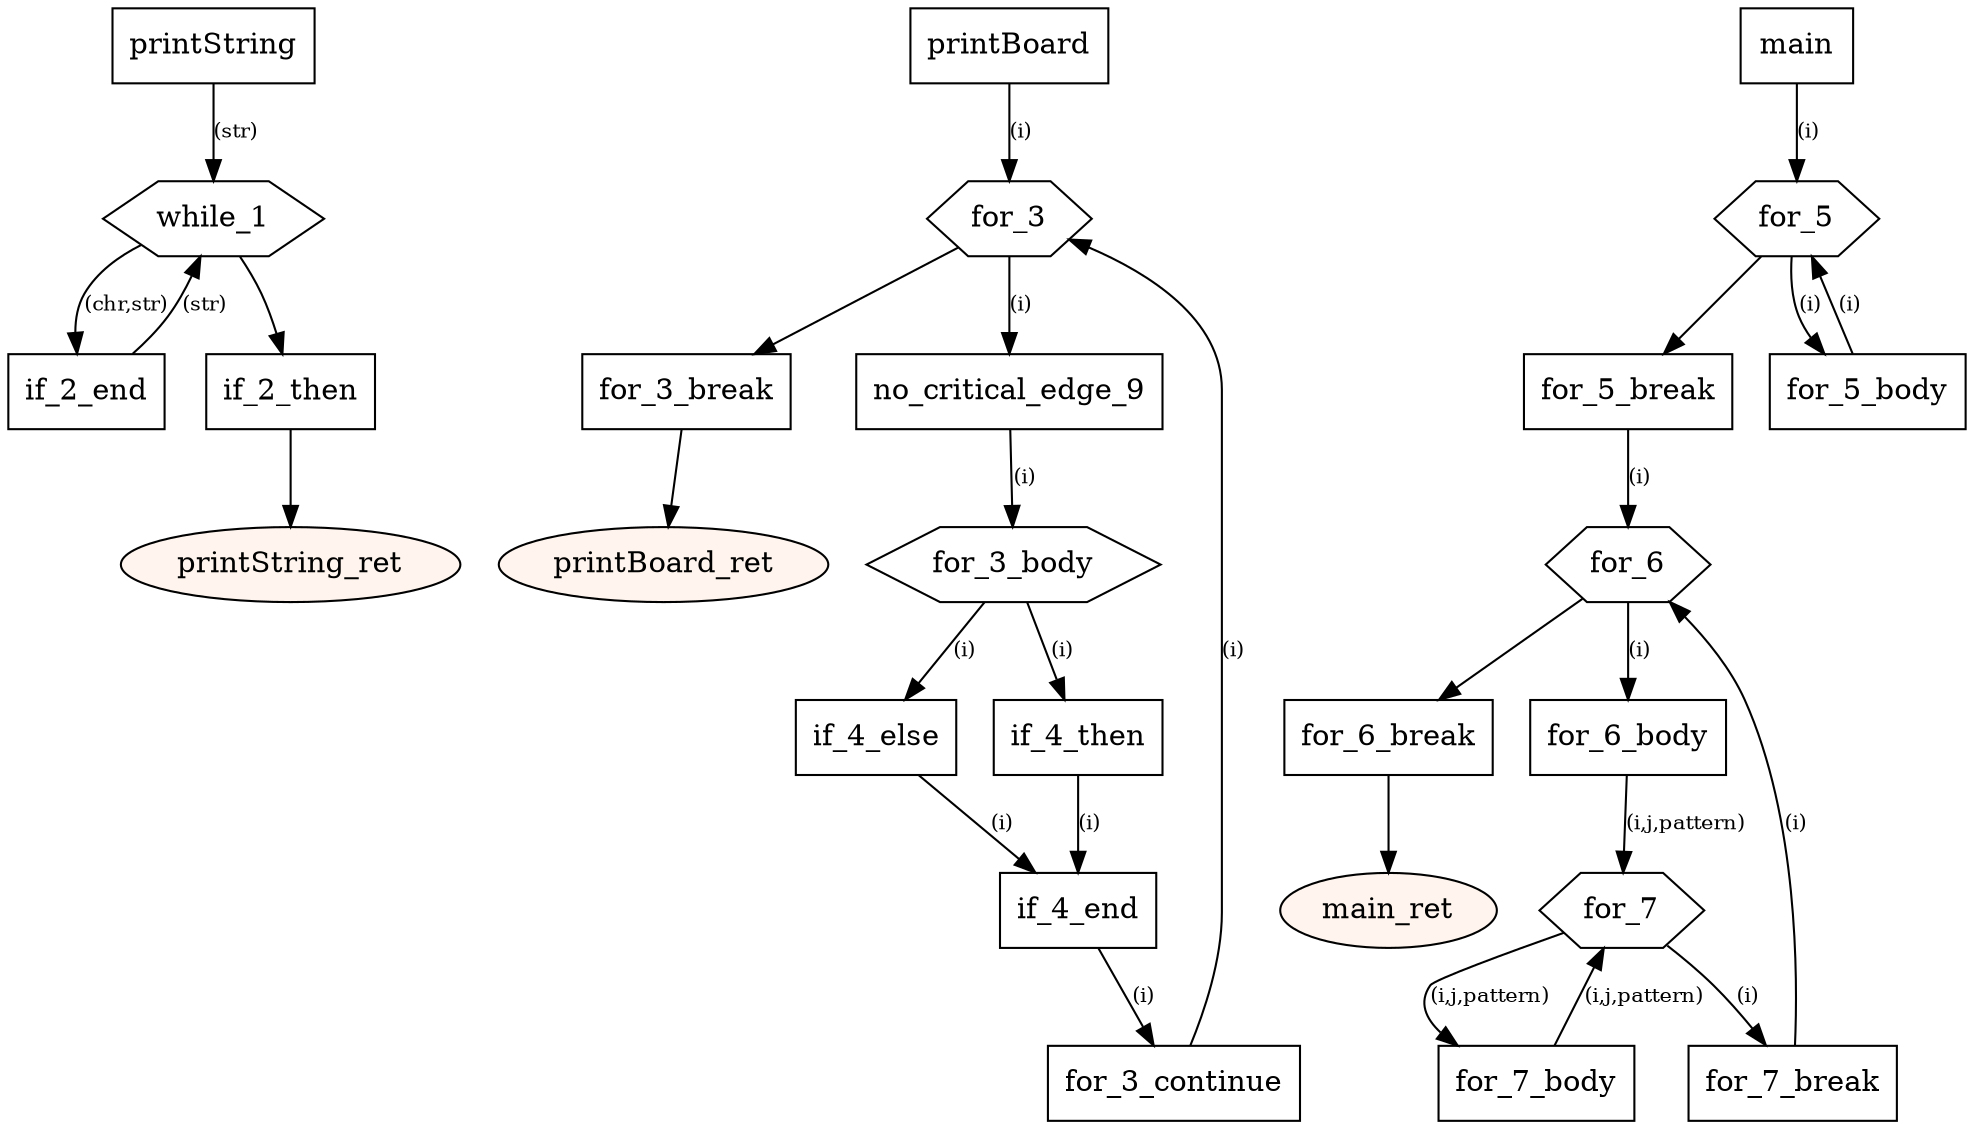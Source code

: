 digraph program {
	edge[fontsize="10pt"];
	subgraph fn_printString {
		BasicBlock_0_printString [label="printString",shape=box];
		BasicBlock_0_printString -> BasicBlock_0_while_1 [label="(str)"];
		BasicBlock_0_while_1 [label="while_1",shape=hexagon];
		BasicBlock_0_while_1 -> BasicBlock_0_if_2_end [label="(chr,str)"];
		BasicBlock_0_while_1 -> BasicBlock_0_if_2_then;
		BasicBlock_0_if_2_then [label="if_2_then",shape=box];
		BasicBlock_0_if_2_then -> BasicBlock_0_printString_ret;
		BasicBlock_0_if_2_end [label="if_2_end",shape=box];
		BasicBlock_0_if_2_end -> BasicBlock_0_while_1 [label="(str)"];
		BasicBlock_0_printString_ret [label="printString_ret",shape=oval,style=filled,fillcolor="#fff5ee"];
	}
	subgraph fn_printBoard {
		BasicBlock_1_printBoard [label="printBoard",shape=box];
		BasicBlock_1_printBoard -> BasicBlock_1_for_3 [label="(i)"];
		BasicBlock_1_for_3 [label="for_3",shape=hexagon];
		BasicBlock_1_for_3 -> BasicBlock_1_for_3_break;
		BasicBlock_1_for_3 -> BasicBlock_1_no_critical_edge_9 [label="(i)"];
		BasicBlock_1_no_critical_edge_9 [label="no_critical_edge_9",shape=box];
		BasicBlock_1_no_critical_edge_9 -> BasicBlock_1_for_3_body [label="(i)"];
		BasicBlock_1_for_3_body [label="for_3_body",shape=hexagon];
		BasicBlock_1_for_3_body -> BasicBlock_1_if_4_else [label="(i)"];
		BasicBlock_1_for_3_body -> BasicBlock_1_if_4_then [label="(i)"];
		BasicBlock_1_if_4_then [label="if_4_then",shape=box];
		BasicBlock_1_if_4_then -> BasicBlock_1_if_4_end [label="(i)"];
		BasicBlock_1_if_4_else [label="if_4_else",shape=box];
		BasicBlock_1_if_4_else -> BasicBlock_1_if_4_end [label="(i)"];
		BasicBlock_1_if_4_end [label="if_4_end",shape=box];
		BasicBlock_1_if_4_end -> BasicBlock_1_for_3_continue [label="(i)"];
		BasicBlock_1_for_3_continue [label="for_3_continue",shape=box];
		BasicBlock_1_for_3_continue -> BasicBlock_1_for_3 [label="(i)"];
		BasicBlock_1_for_3_break [label="for_3_break",shape=box];
		BasicBlock_1_for_3_break -> BasicBlock_1_printBoard_ret;
		BasicBlock_1_printBoard_ret [label="printBoard_ret",shape=oval,style=filled,fillcolor="#fff5ee"];
	}
	subgraph fn_main {
		BasicBlock_2_main [label="main",shape=box];
		BasicBlock_2_main -> BasicBlock_2_for_5 [label="(i)"];
		BasicBlock_2_for_5 [label="for_5",shape=hexagon];
		BasicBlock_2_for_5 -> BasicBlock_2_for_5_break;
		BasicBlock_2_for_5 -> BasicBlock_2_for_5_body [label="(i)"];
		BasicBlock_2_for_5_body [label="for_5_body",shape=box];
		BasicBlock_2_for_5_body -> BasicBlock_2_for_5 [label="(i)"];
		BasicBlock_2_for_5_break [label="for_5_break",shape=box];
		BasicBlock_2_for_5_break -> BasicBlock_2_for_6 [label="(i)"];
		BasicBlock_2_for_6 [label="for_6",shape=hexagon];
		BasicBlock_2_for_6 -> BasicBlock_2_for_6_break;
		BasicBlock_2_for_6 -> BasicBlock_2_for_6_body [label="(i)"];
		BasicBlock_2_for_6_body [label="for_6_body",shape=box];
		BasicBlock_2_for_6_body -> BasicBlock_2_for_7 [label="(i,j,pattern)"];
		BasicBlock_2_for_7 [label="for_7",shape=hexagon];
		BasicBlock_2_for_7 -> BasicBlock_2_for_7_break [label="(i)"];
		BasicBlock_2_for_7 -> BasicBlock_2_for_7_body [label="(i,j,pattern)"];
		BasicBlock_2_for_7_body [label="for_7_body",shape=box];
		BasicBlock_2_for_7_body -> BasicBlock_2_for_7 [label="(i,j,pattern)"];
		BasicBlock_2_for_7_break [label="for_7_break",shape=box];
		BasicBlock_2_for_7_break -> BasicBlock_2_for_6 [label="(i)"];
		BasicBlock_2_for_6_break [label="for_6_break",shape=box];
		BasicBlock_2_for_6_break -> BasicBlock_2_main_ret;
		BasicBlock_2_main_ret [label="main_ret",shape=oval,style=filled,fillcolor="#fff5ee"];
	}
}
